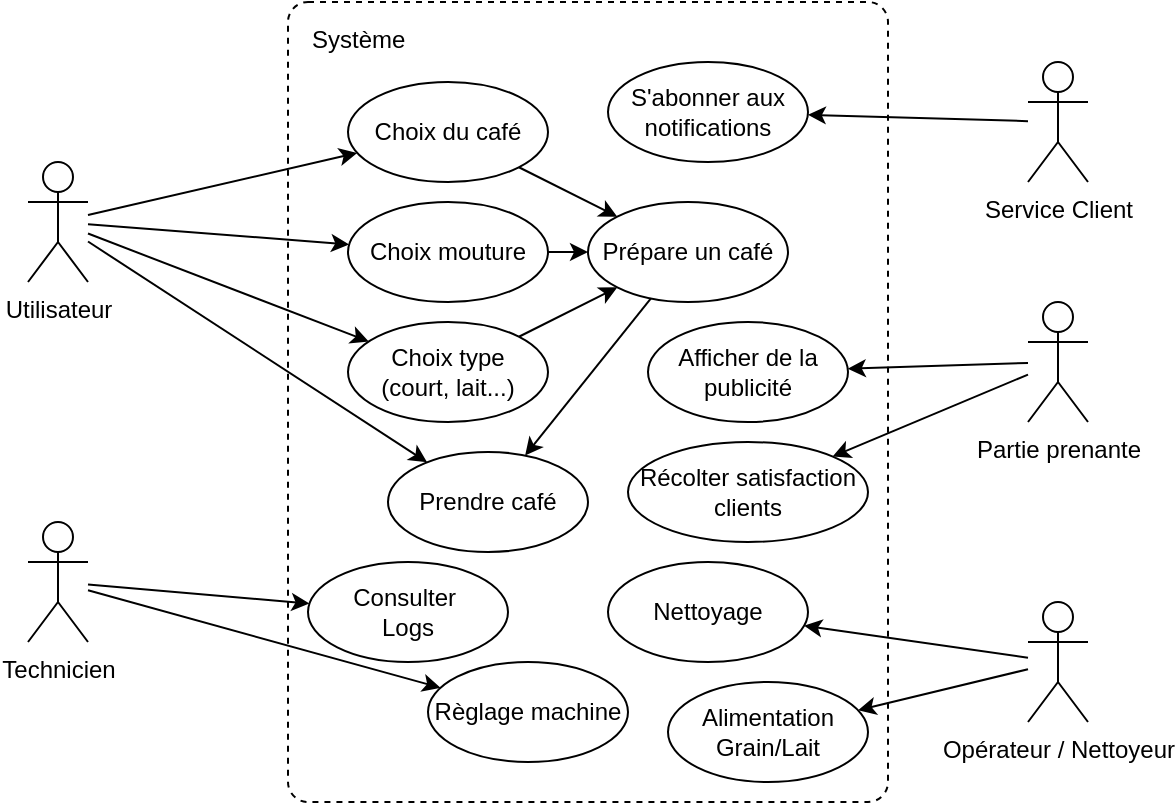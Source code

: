 <mxfile version="22.0.3" type="device">
  <diagram name="Page-1" id="eCBL8KyVX_1nOjWXIkgj">
    <mxGraphModel dx="1183" dy="785" grid="1" gridSize="10" guides="1" tooltips="1" connect="1" arrows="1" fold="1" page="1" pageScale="1" pageWidth="800" pageHeight="420" math="0" shadow="0">
      <root>
        <mxCell id="0" />
        <mxCell id="1" parent="0" />
        <mxCell id="AGhKBr-xnRsLLfNL8BWg-10" value="Système" style="dashed=1;rounded=1;absoluteArcSize=1;arcSize=20;html=1;verticalAlign=top;align=left;spacingTop=5;spacingLeft=10;whiteSpace=wrap;fillColor=none;connectable=0;" vertex="1" parent="1">
          <mxGeometry x="260" y="10" width="300" height="400" as="geometry" />
        </mxCell>
        <mxCell id="AGhKBr-xnRsLLfNL8BWg-1" value="Utilisateur" style="shape=umlActor;verticalLabelPosition=bottom;verticalAlign=top;html=1;" vertex="1" parent="1">
          <mxGeometry x="130" y="90" width="30" height="60" as="geometry" />
        </mxCell>
        <mxCell id="AGhKBr-xnRsLLfNL8BWg-2" value="Technicien" style="shape=umlActor;verticalLabelPosition=bottom;verticalAlign=top;html=1;" vertex="1" parent="1">
          <mxGeometry x="130" y="270" width="30" height="60" as="geometry" />
        </mxCell>
        <mxCell id="AGhKBr-xnRsLLfNL8BWg-3" value="Service Client" style="shape=umlActor;verticalLabelPosition=bottom;verticalAlign=top;html=1;" vertex="1" parent="1">
          <mxGeometry x="630" y="40" width="30" height="60" as="geometry" />
        </mxCell>
        <mxCell id="AGhKBr-xnRsLLfNL8BWg-4" value="Partie prenante" style="shape=umlActor;verticalLabelPosition=bottom;verticalAlign=top;html=1;" vertex="1" parent="1">
          <mxGeometry x="630" y="160" width="30" height="60" as="geometry" />
        </mxCell>
        <mxCell id="AGhKBr-xnRsLLfNL8BWg-11" value="Choix du café" style="ellipse;whiteSpace=wrap;html=1;" vertex="1" parent="1">
          <mxGeometry x="290" y="50" width="100" height="50" as="geometry" />
        </mxCell>
        <mxCell id="AGhKBr-xnRsLLfNL8BWg-12" value="Choix mouture" style="ellipse;whiteSpace=wrap;html=1;" vertex="1" parent="1">
          <mxGeometry x="290" y="110" width="100" height="50" as="geometry" />
        </mxCell>
        <mxCell id="AGhKBr-xnRsLLfNL8BWg-13" value="Choix type &lt;br&gt;(court, lait...)" style="ellipse;whiteSpace=wrap;html=1;" vertex="1" parent="1">
          <mxGeometry x="290" y="170" width="100" height="50" as="geometry" />
        </mxCell>
        <mxCell id="AGhKBr-xnRsLLfNL8BWg-14" value="Prépare un café" style="ellipse;whiteSpace=wrap;html=1;" vertex="1" parent="1">
          <mxGeometry x="410" y="110" width="100" height="50" as="geometry" />
        </mxCell>
        <mxCell id="AGhKBr-xnRsLLfNL8BWg-15" value="Prendre café" style="ellipse;whiteSpace=wrap;html=1;" vertex="1" parent="1">
          <mxGeometry x="310" y="235" width="100" height="50" as="geometry" />
        </mxCell>
        <mxCell id="AGhKBr-xnRsLLfNL8BWg-16" value="" style="endArrow=classic;html=1;rounded=0;" edge="1" parent="1" source="AGhKBr-xnRsLLfNL8BWg-11" target="AGhKBr-xnRsLLfNL8BWg-14">
          <mxGeometry width="50" height="50" relative="1" as="geometry">
            <mxPoint x="70" y="160" as="sourcePoint" />
            <mxPoint x="120" y="110" as="targetPoint" />
          </mxGeometry>
        </mxCell>
        <mxCell id="AGhKBr-xnRsLLfNL8BWg-17" value="" style="endArrow=classic;html=1;rounded=0;" edge="1" parent="1" source="AGhKBr-xnRsLLfNL8BWg-12" target="AGhKBr-xnRsLLfNL8BWg-14">
          <mxGeometry width="50" height="50" relative="1" as="geometry">
            <mxPoint x="385" y="103" as="sourcePoint" />
            <mxPoint x="435" y="127" as="targetPoint" />
          </mxGeometry>
        </mxCell>
        <mxCell id="AGhKBr-xnRsLLfNL8BWg-18" value="" style="endArrow=classic;html=1;rounded=0;" edge="1" parent="1" source="AGhKBr-xnRsLLfNL8BWg-13" target="AGhKBr-xnRsLLfNL8BWg-14">
          <mxGeometry width="50" height="50" relative="1" as="geometry">
            <mxPoint x="395" y="113" as="sourcePoint" />
            <mxPoint x="445" y="137" as="targetPoint" />
          </mxGeometry>
        </mxCell>
        <mxCell id="AGhKBr-xnRsLLfNL8BWg-19" value="" style="endArrow=classic;html=1;rounded=0;" edge="1" parent="1" source="AGhKBr-xnRsLLfNL8BWg-14" target="AGhKBr-xnRsLLfNL8BWg-15">
          <mxGeometry width="50" height="50" relative="1" as="geometry">
            <mxPoint x="405" y="123" as="sourcePoint" />
            <mxPoint x="455" y="147" as="targetPoint" />
          </mxGeometry>
        </mxCell>
        <mxCell id="AGhKBr-xnRsLLfNL8BWg-20" value="" style="endArrow=classic;html=1;rounded=0;" edge="1" parent="1" source="AGhKBr-xnRsLLfNL8BWg-1" target="AGhKBr-xnRsLLfNL8BWg-11">
          <mxGeometry width="50" height="50" relative="1" as="geometry">
            <mxPoint x="415" y="133" as="sourcePoint" />
            <mxPoint x="465" y="157" as="targetPoint" />
          </mxGeometry>
        </mxCell>
        <mxCell id="AGhKBr-xnRsLLfNL8BWg-21" value="" style="endArrow=classic;html=1;rounded=0;" edge="1" parent="1" source="AGhKBr-xnRsLLfNL8BWg-1" target="AGhKBr-xnRsLLfNL8BWg-12">
          <mxGeometry width="50" height="50" relative="1" as="geometry">
            <mxPoint x="425" y="143" as="sourcePoint" />
            <mxPoint x="475" y="167" as="targetPoint" />
          </mxGeometry>
        </mxCell>
        <mxCell id="AGhKBr-xnRsLLfNL8BWg-22" value="" style="endArrow=classic;html=1;rounded=0;" edge="1" parent="1" source="AGhKBr-xnRsLLfNL8BWg-1" target="AGhKBr-xnRsLLfNL8BWg-13">
          <mxGeometry width="50" height="50" relative="1" as="geometry">
            <mxPoint x="435" y="153" as="sourcePoint" />
            <mxPoint x="485" y="177" as="targetPoint" />
          </mxGeometry>
        </mxCell>
        <mxCell id="AGhKBr-xnRsLLfNL8BWg-24" value="Consulter&amp;nbsp;&lt;br&gt;Logs" style="ellipse;whiteSpace=wrap;html=1;" vertex="1" parent="1">
          <mxGeometry x="270" y="290" width="100" height="50" as="geometry" />
        </mxCell>
        <mxCell id="AGhKBr-xnRsLLfNL8BWg-25" value="Règlage machine" style="ellipse;whiteSpace=wrap;html=1;" vertex="1" parent="1">
          <mxGeometry x="330" y="340" width="100" height="50" as="geometry" />
        </mxCell>
        <mxCell id="AGhKBr-xnRsLLfNL8BWg-26" value="Nettoyage" style="ellipse;whiteSpace=wrap;html=1;" vertex="1" parent="1">
          <mxGeometry x="420" y="290" width="100" height="50" as="geometry" />
        </mxCell>
        <mxCell id="AGhKBr-xnRsLLfNL8BWg-28" value="" style="endArrow=classic;html=1;rounded=0;" edge="1" parent="1" source="AGhKBr-xnRsLLfNL8BWg-2" target="AGhKBr-xnRsLLfNL8BWg-24">
          <mxGeometry width="50" height="50" relative="1" as="geometry">
            <mxPoint x="180" y="146" as="sourcePoint" />
            <mxPoint x="320" y="200" as="targetPoint" />
          </mxGeometry>
        </mxCell>
        <mxCell id="AGhKBr-xnRsLLfNL8BWg-29" value="" style="endArrow=classic;html=1;rounded=0;" edge="1" parent="1" source="AGhKBr-xnRsLLfNL8BWg-1" target="AGhKBr-xnRsLLfNL8BWg-15">
          <mxGeometry width="50" height="50" relative="1" as="geometry">
            <mxPoint x="190" y="156" as="sourcePoint" />
            <mxPoint x="330" y="210" as="targetPoint" />
          </mxGeometry>
        </mxCell>
        <mxCell id="AGhKBr-xnRsLLfNL8BWg-30" value="" style="endArrow=classic;html=1;rounded=0;" edge="1" parent="1" source="AGhKBr-xnRsLLfNL8BWg-2" target="AGhKBr-xnRsLLfNL8BWg-25">
          <mxGeometry width="50" height="50" relative="1" as="geometry">
            <mxPoint x="200" y="166" as="sourcePoint" />
            <mxPoint x="340" y="220" as="targetPoint" />
          </mxGeometry>
        </mxCell>
        <mxCell id="AGhKBr-xnRsLLfNL8BWg-32" value="Opérateur / Nettoyeur" style="shape=umlActor;verticalLabelPosition=bottom;verticalAlign=top;html=1;" vertex="1" parent="1">
          <mxGeometry x="630" y="310" width="30" height="60" as="geometry" />
        </mxCell>
        <mxCell id="AGhKBr-xnRsLLfNL8BWg-33" value="" style="endArrow=classic;html=1;rounded=0;" edge="1" parent="1" source="AGhKBr-xnRsLLfNL8BWg-32" target="AGhKBr-xnRsLLfNL8BWg-26">
          <mxGeometry width="50" height="50" relative="1" as="geometry">
            <mxPoint x="170" y="311" as="sourcePoint" />
            <mxPoint x="281" y="321" as="targetPoint" />
          </mxGeometry>
        </mxCell>
        <mxCell id="AGhKBr-xnRsLLfNL8BWg-34" value="Alimentation&lt;br&gt;Grain/Lait" style="ellipse;whiteSpace=wrap;html=1;" vertex="1" parent="1">
          <mxGeometry x="450" y="350" width="100" height="50" as="geometry" />
        </mxCell>
        <mxCell id="AGhKBr-xnRsLLfNL8BWg-36" value="" style="endArrow=classic;html=1;rounded=0;" edge="1" parent="1" source="AGhKBr-xnRsLLfNL8BWg-32" target="AGhKBr-xnRsLLfNL8BWg-34">
          <mxGeometry width="50" height="50" relative="1" as="geometry">
            <mxPoint x="640" y="348" as="sourcePoint" />
            <mxPoint x="528" y="332" as="targetPoint" />
          </mxGeometry>
        </mxCell>
        <mxCell id="AGhKBr-xnRsLLfNL8BWg-38" value="S&#39;abonner aux&lt;br&gt;notifications" style="ellipse;whiteSpace=wrap;html=1;" vertex="1" parent="1">
          <mxGeometry x="420" y="40" width="100" height="50" as="geometry" />
        </mxCell>
        <mxCell id="AGhKBr-xnRsLLfNL8BWg-39" value="Afficher de la publicité" style="ellipse;whiteSpace=wrap;html=1;" vertex="1" parent="1">
          <mxGeometry x="440" y="170" width="100" height="50" as="geometry" />
        </mxCell>
        <mxCell id="AGhKBr-xnRsLLfNL8BWg-40" value="Récolter satisfaction clients" style="ellipse;whiteSpace=wrap;html=1;" vertex="1" parent="1">
          <mxGeometry x="430" y="230" width="120" height="50" as="geometry" />
        </mxCell>
        <mxCell id="AGhKBr-xnRsLLfNL8BWg-41" value="" style="endArrow=classic;html=1;rounded=0;" edge="1" parent="1" source="AGhKBr-xnRsLLfNL8BWg-4" target="AGhKBr-xnRsLLfNL8BWg-40">
          <mxGeometry width="50" height="50" relative="1" as="geometry">
            <mxPoint x="640" y="348" as="sourcePoint" />
            <mxPoint x="528" y="332" as="targetPoint" />
          </mxGeometry>
        </mxCell>
        <mxCell id="AGhKBr-xnRsLLfNL8BWg-42" value="" style="endArrow=classic;html=1;rounded=0;" edge="1" parent="1" source="AGhKBr-xnRsLLfNL8BWg-4" target="AGhKBr-xnRsLLfNL8BWg-39">
          <mxGeometry width="50" height="50" relative="1" as="geometry">
            <mxPoint x="650" y="358" as="sourcePoint" />
            <mxPoint x="538" y="342" as="targetPoint" />
          </mxGeometry>
        </mxCell>
        <mxCell id="AGhKBr-xnRsLLfNL8BWg-43" value="" style="endArrow=classic;html=1;rounded=0;" edge="1" parent="1" source="AGhKBr-xnRsLLfNL8BWg-3" target="AGhKBr-xnRsLLfNL8BWg-38">
          <mxGeometry width="50" height="50" relative="1" as="geometry">
            <mxPoint x="660" y="368" as="sourcePoint" />
            <mxPoint x="548" y="352" as="targetPoint" />
          </mxGeometry>
        </mxCell>
      </root>
    </mxGraphModel>
  </diagram>
</mxfile>
